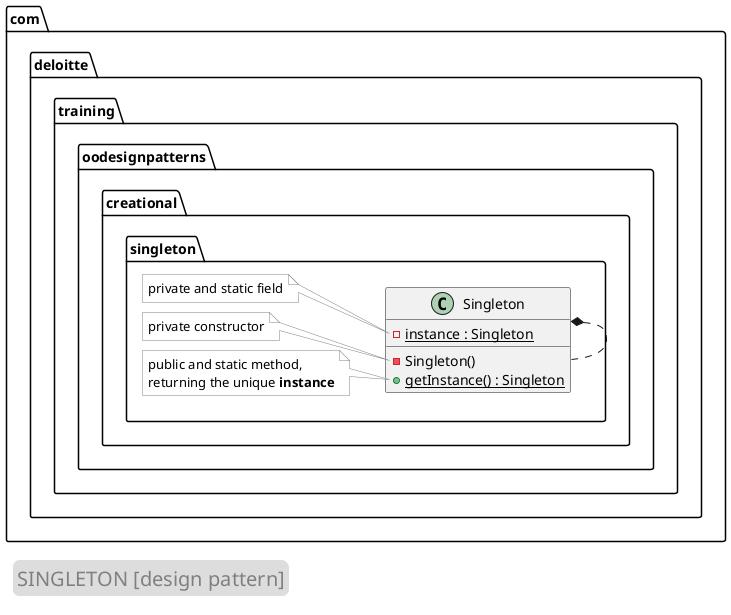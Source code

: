 @startuml

skinparam note {
    borderColor grey
    backgroundColor white
}

skinparam legend {
    borderColor white
    fontSize 20
    fontColor grey
}

package com.deloitte.training.oodesignpatterns.creational.singleton {
    'classes
    class Singleton {
        - {static} instance : Singleton
        - Singleton()
        + {static} getInstance() : Singleton
    }

    'notes
    note left of Singleton::instance
        private and static field
    end note

    note left of Singleton::Singleton()
        private constructor
    end note

    note left of Singleton::getInstance
        public and static method,
        returning the unique <b>instance</b>
    end note

    'relantionships
    Singleton *.. Singleton
}

'legend
legend bottom left
SINGLETON [design pattern]
end legend

@enduml